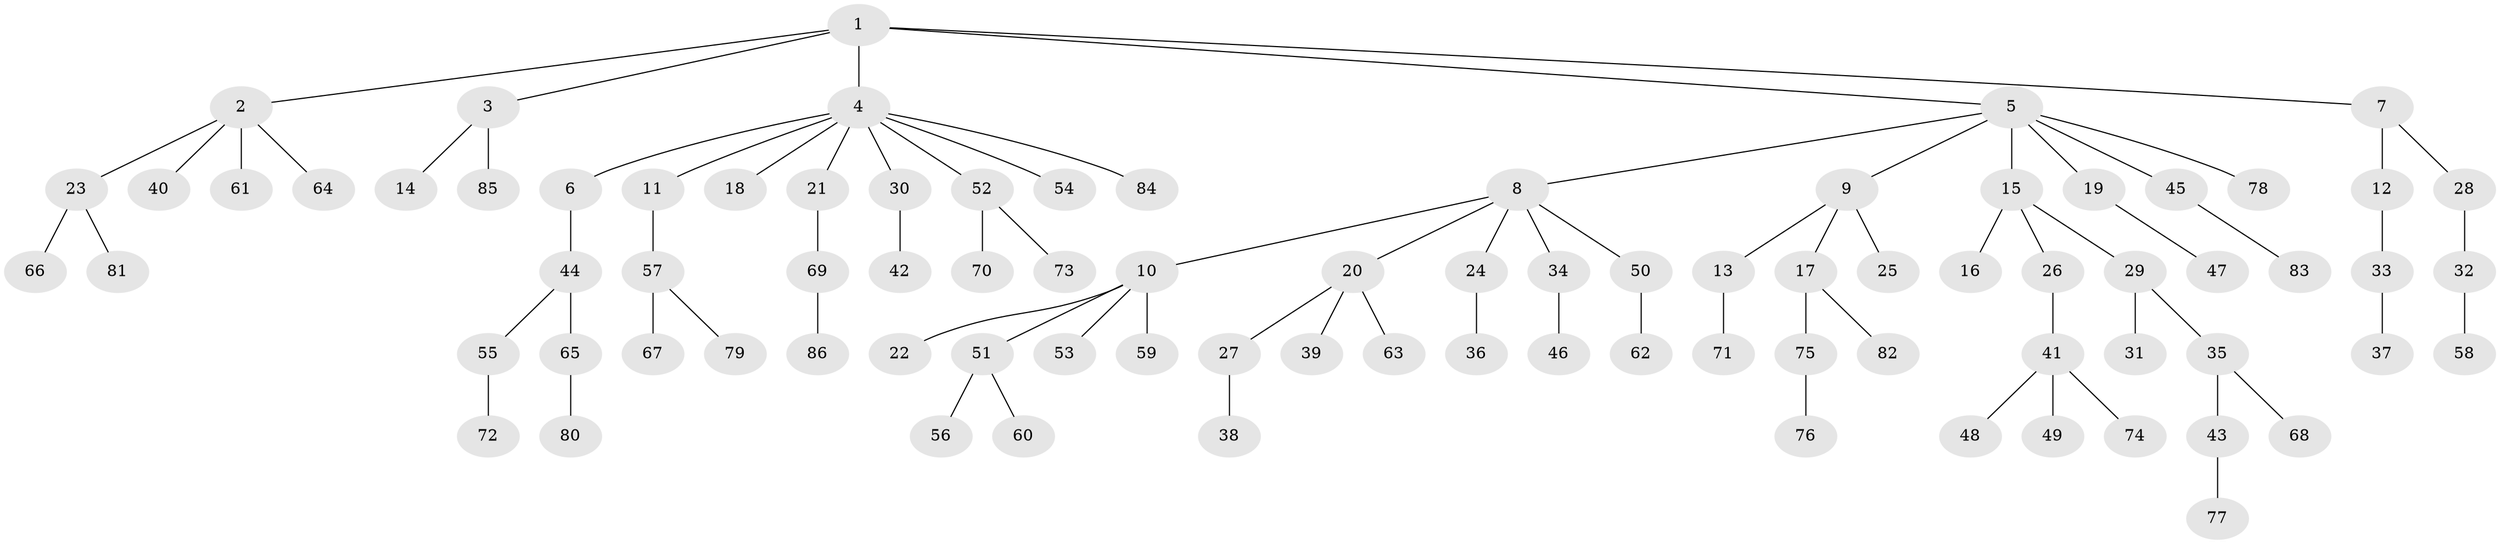 // coarse degree distribution, {12: 0.016666666666666666, 4: 0.03333333333333333, 2: 0.21666666666666667, 9: 0.03333333333333333, 3: 0.1, 1: 0.6}
// Generated by graph-tools (version 1.1) at 2025/52/02/27/25 19:52:12]
// undirected, 86 vertices, 85 edges
graph export_dot {
graph [start="1"]
  node [color=gray90,style=filled];
  1;
  2;
  3;
  4;
  5;
  6;
  7;
  8;
  9;
  10;
  11;
  12;
  13;
  14;
  15;
  16;
  17;
  18;
  19;
  20;
  21;
  22;
  23;
  24;
  25;
  26;
  27;
  28;
  29;
  30;
  31;
  32;
  33;
  34;
  35;
  36;
  37;
  38;
  39;
  40;
  41;
  42;
  43;
  44;
  45;
  46;
  47;
  48;
  49;
  50;
  51;
  52;
  53;
  54;
  55;
  56;
  57;
  58;
  59;
  60;
  61;
  62;
  63;
  64;
  65;
  66;
  67;
  68;
  69;
  70;
  71;
  72;
  73;
  74;
  75;
  76;
  77;
  78;
  79;
  80;
  81;
  82;
  83;
  84;
  85;
  86;
  1 -- 2;
  1 -- 3;
  1 -- 4;
  1 -- 5;
  1 -- 7;
  2 -- 23;
  2 -- 40;
  2 -- 61;
  2 -- 64;
  3 -- 14;
  3 -- 85;
  4 -- 6;
  4 -- 11;
  4 -- 18;
  4 -- 21;
  4 -- 30;
  4 -- 52;
  4 -- 54;
  4 -- 84;
  5 -- 8;
  5 -- 9;
  5 -- 15;
  5 -- 19;
  5 -- 45;
  5 -- 78;
  6 -- 44;
  7 -- 12;
  7 -- 28;
  8 -- 10;
  8 -- 20;
  8 -- 24;
  8 -- 34;
  8 -- 50;
  9 -- 13;
  9 -- 17;
  9 -- 25;
  10 -- 22;
  10 -- 51;
  10 -- 53;
  10 -- 59;
  11 -- 57;
  12 -- 33;
  13 -- 71;
  15 -- 16;
  15 -- 26;
  15 -- 29;
  17 -- 75;
  17 -- 82;
  19 -- 47;
  20 -- 27;
  20 -- 39;
  20 -- 63;
  21 -- 69;
  23 -- 66;
  23 -- 81;
  24 -- 36;
  26 -- 41;
  27 -- 38;
  28 -- 32;
  29 -- 31;
  29 -- 35;
  30 -- 42;
  32 -- 58;
  33 -- 37;
  34 -- 46;
  35 -- 43;
  35 -- 68;
  41 -- 48;
  41 -- 49;
  41 -- 74;
  43 -- 77;
  44 -- 55;
  44 -- 65;
  45 -- 83;
  50 -- 62;
  51 -- 56;
  51 -- 60;
  52 -- 70;
  52 -- 73;
  55 -- 72;
  57 -- 67;
  57 -- 79;
  65 -- 80;
  69 -- 86;
  75 -- 76;
}
